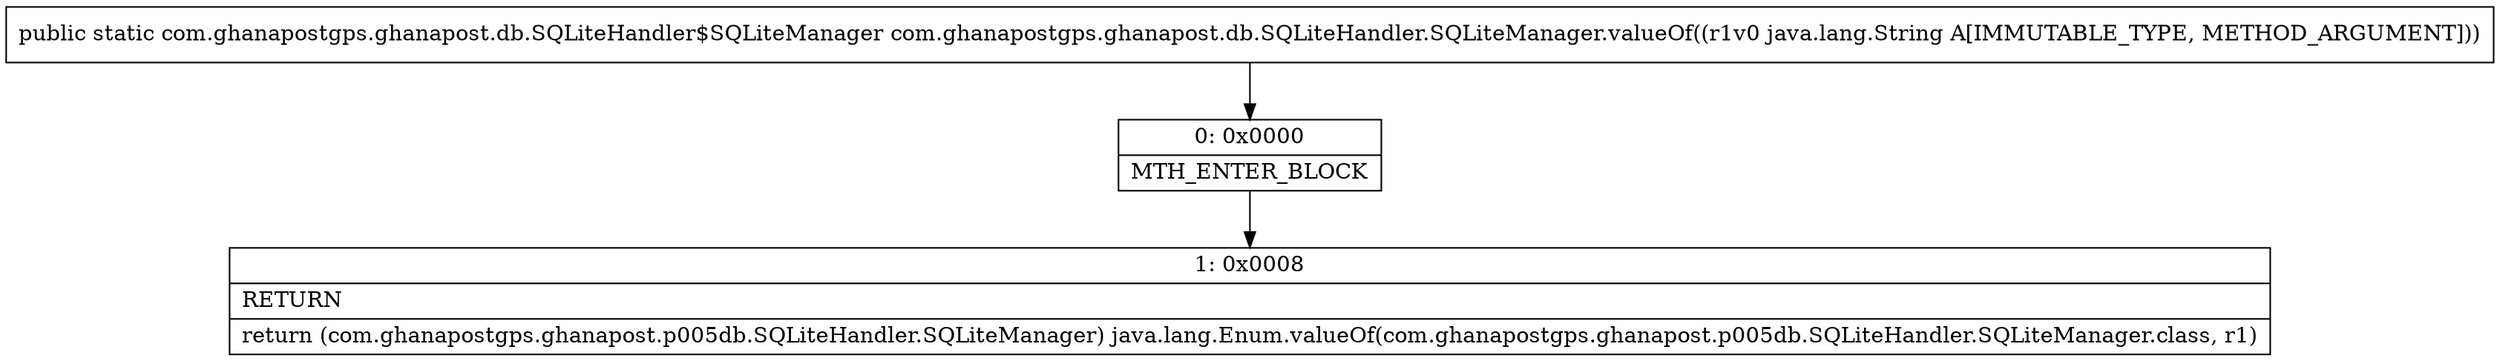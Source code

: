 digraph "CFG forcom.ghanapostgps.ghanapost.db.SQLiteHandler.SQLiteManager.valueOf(Ljava\/lang\/String;)Lcom\/ghanapostgps\/ghanapost\/db\/SQLiteHandler$SQLiteManager;" {
Node_0 [shape=record,label="{0\:\ 0x0000|MTH_ENTER_BLOCK\l}"];
Node_1 [shape=record,label="{1\:\ 0x0008|RETURN\l|return (com.ghanapostgps.ghanapost.p005db.SQLiteHandler.SQLiteManager) java.lang.Enum.valueOf(com.ghanapostgps.ghanapost.p005db.SQLiteHandler.SQLiteManager.class, r1)\l}"];
MethodNode[shape=record,label="{public static com.ghanapostgps.ghanapost.db.SQLiteHandler$SQLiteManager com.ghanapostgps.ghanapost.db.SQLiteHandler.SQLiteManager.valueOf((r1v0 java.lang.String A[IMMUTABLE_TYPE, METHOD_ARGUMENT])) }"];
MethodNode -> Node_0;
Node_0 -> Node_1;
}

